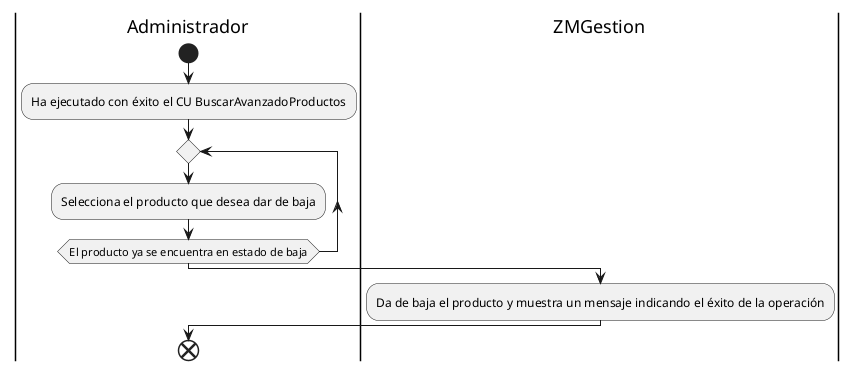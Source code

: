 @startuml darBajaProducto
|Administrador|
start
:Ha ejecutado con éxito el CU BuscarAvanzadoProductos;
repeat
:Selecciona el producto que desea dar de baja;
repeat while(El producto ya se encuentra en estado de baja)
|ZMGestion|
:Da de baja el producto y muestra un mensaje indicando el éxito de la operación;
|Administrador|
end
@enduml